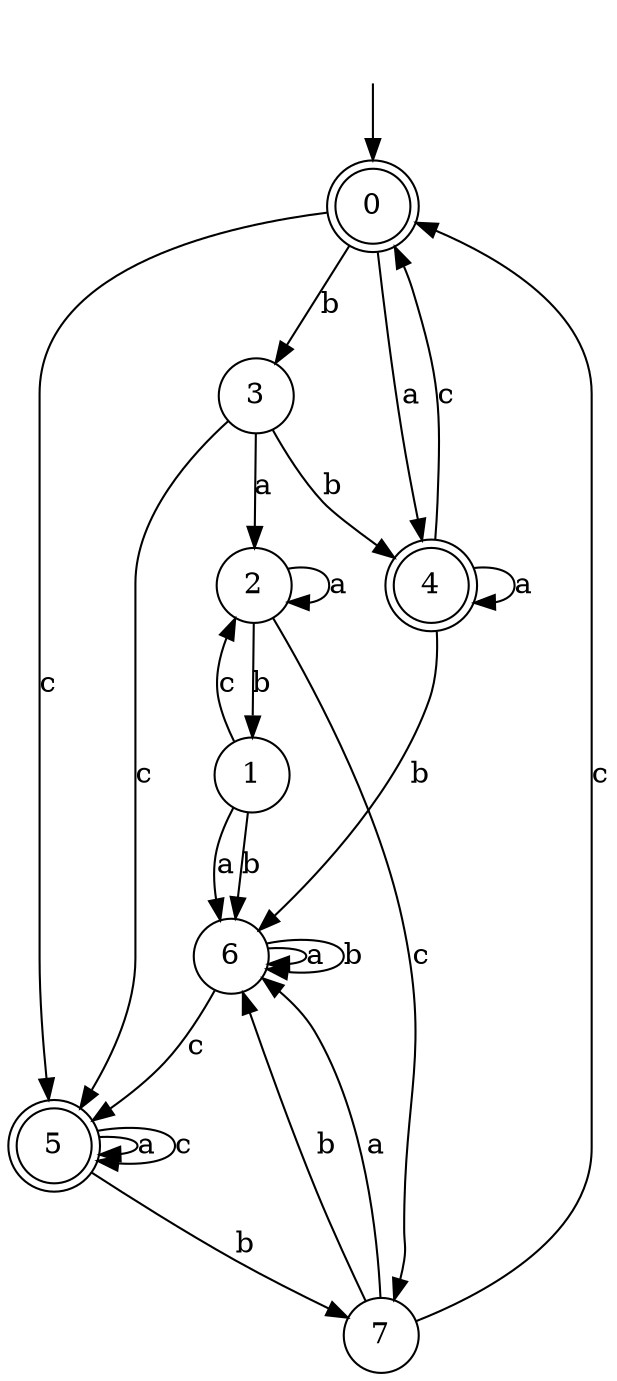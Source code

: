 digraph g {
__start [label=""shape=none]
	0[shape="doublecircle" label="0"]
	1[shape="circle" label="1"]
	2[shape="circle" label="2"]
	3[shape="circle" label="3"]
	4[shape="doublecircle" label="4"]
	5[shape="doublecircle" label="5"]
	6[shape="circle" label="6"]
	7[shape="circle" label="7"]
__start -> 0
	0->4 [label="a"]
	0->3 [label="b"]
	0->5 [label="c"]
	1->6 [label="a"]
	1->6 [label="b"]
	1->2 [label="c"]
	2->2 [label="a"]
	2->1 [label="b"]
	2->7 [label="c"]
	3->2 [label="a"]
	3->4 [label="b"]
	3->5 [label="c"]
	4->4 [label="a"]
	4->6 [label="b"]
	4->0 [label="c"]
	5->5 [label="a"]
	5->7 [label="b"]
	5->5 [label="c"]
	6->6 [label="a"]
	6->6 [label="b"]
	6->5 [label="c"]
	7->6 [label="a"]
	7->6 [label="b"]
	7->0 [label="c"]
}